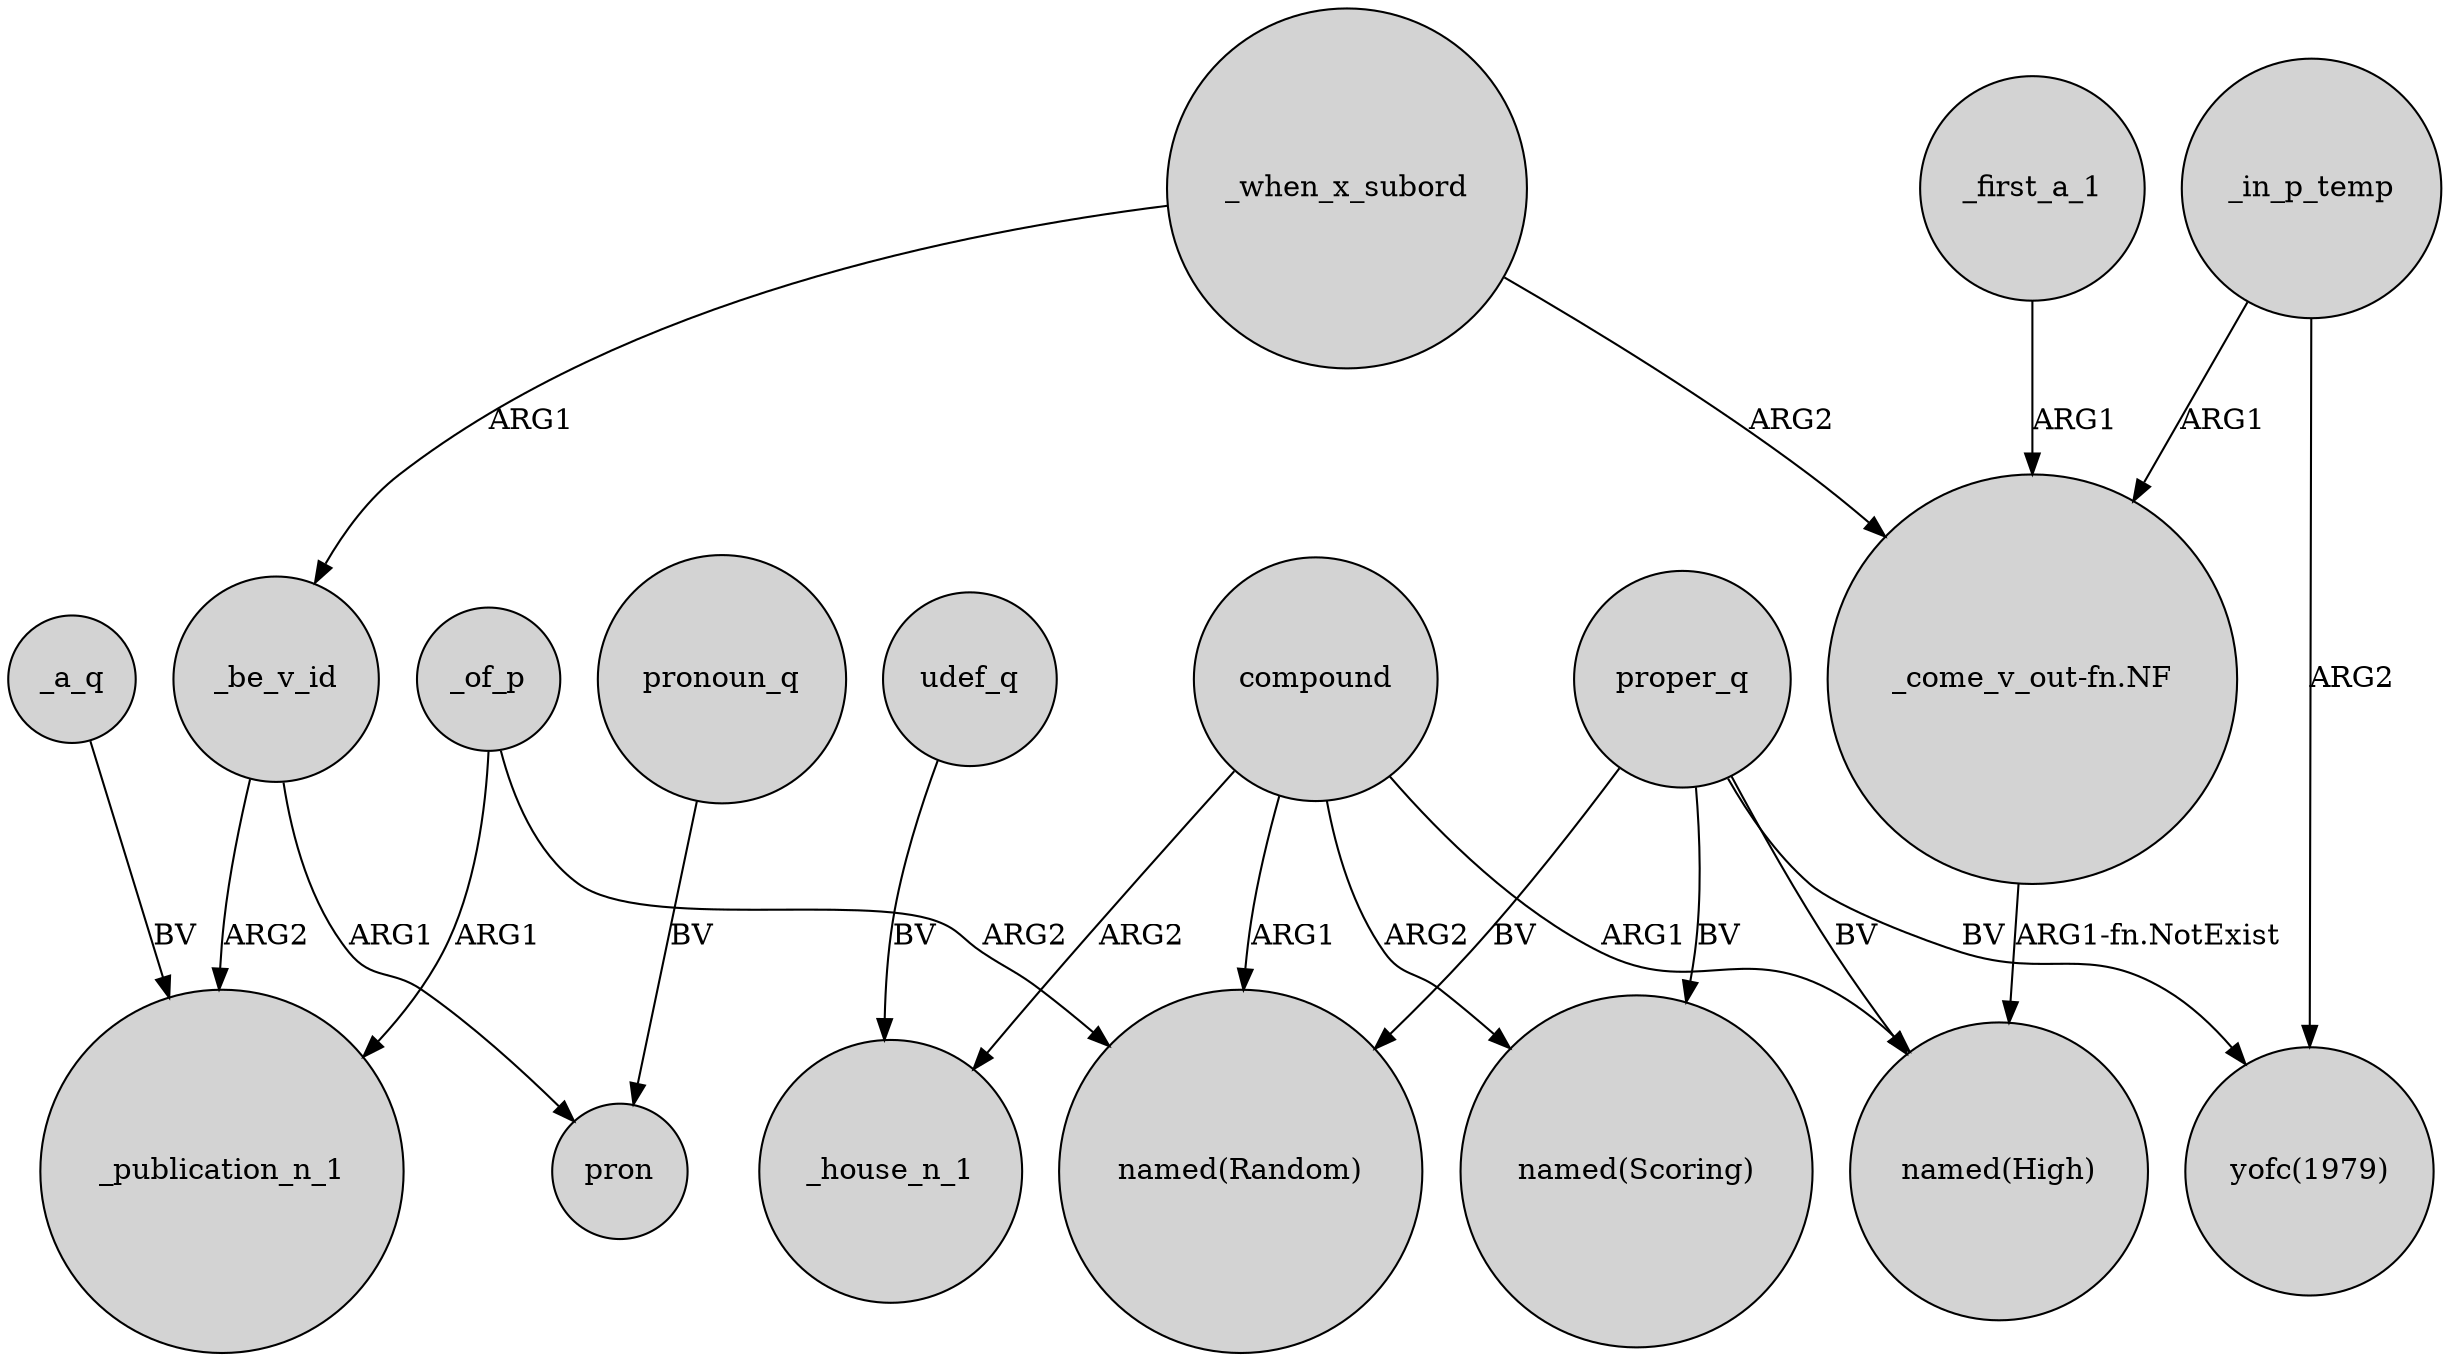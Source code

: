 digraph {
	node [shape=circle style=filled]
	_be_v_id -> _publication_n_1 [label=ARG2]
	_of_p -> "named(Random)" [label=ARG2]
	_when_x_subord -> "_come_v_out-fn.NF" [label=ARG2]
	compound -> _house_n_1 [label=ARG2]
	proper_q -> "named(High)" [label=BV]
	"_come_v_out-fn.NF" -> "named(High)" [label="ARG1-fn.NotExist"]
	_be_v_id -> pron [label=ARG1]
	_first_a_1 -> "_come_v_out-fn.NF" [label=ARG1]
	udef_q -> _house_n_1 [label=BV]
	proper_q -> "named(Scoring)" [label=BV]
	pronoun_q -> pron [label=BV]
	proper_q -> "yofc(1979)" [label=BV]
	compound -> "named(Random)" [label=ARG1]
	_a_q -> _publication_n_1 [label=BV]
	compound -> "named(Scoring)" [label=ARG2]
	compound -> "named(High)" [label=ARG1]
	_in_p_temp -> "yofc(1979)" [label=ARG2]
	_when_x_subord -> _be_v_id [label=ARG1]
	proper_q -> "named(Random)" [label=BV]
	_of_p -> _publication_n_1 [label=ARG1]
	_in_p_temp -> "_come_v_out-fn.NF" [label=ARG1]
}
